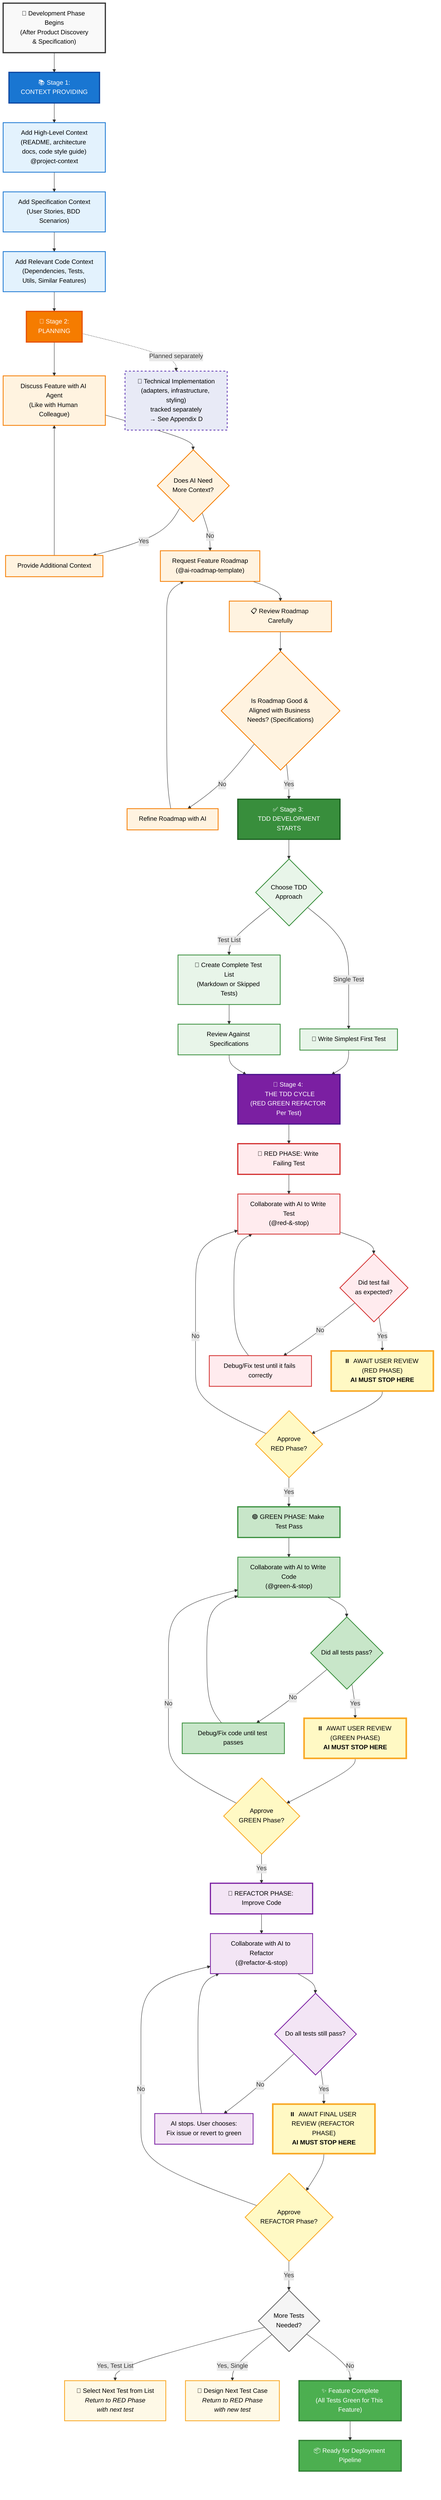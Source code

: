 graph TD
    Start["🚀 Development Phase Begins<br/>(After Product Discovery<br/>& Specification)"] 
    
    Start --> ContextPhase["📚 Stage 1: <br> CONTEXT PROVIDING"]
    
    ContextPhase --> C1["Add High-Level Context<br/>(README, architecture docs, code style guide)<br/>@project-context"]
    C1 --> C2["Add Specification Context<br/>(User Stories, BDD Scenarios)"]
    C2 --> C3["Add Relevant Code Context<br/>(Dependencies, Tests, Utils, Similar Features)"]
    
    C3 --> PlanningPhase["🎯 Stage 2: <br> PLANNING"]
    
    PlanningPhase --> P1["Discuss Feature with AI Agent<br/>(Like with Human Colleague)"]
    P1 --> P2{"Does AI Need<br/>More Context?"}
    P2 -->|Yes| P3["Provide Additional Context"]
    P2 -->|No| P4["Request Feature Roadmap<br/>(@ai-roadmap-template)"]
    P3 --> P1
    P4 --> P5["📋 Review Roadmap Carefully"]
    P5 --> P6{"Is Roadmap Good & Aligned with Business Needs? (Specifications)"}
    P6 -->|No| P7["Refine Roadmap with AI"]
    P7 --> P4
    P6 -->|Yes| TDDPhase
    
    TDDPhase["✅ Stage 3: <br> TDD DEVELOPMENT STARTS"]
    
    TDDPhase --> InitChoice{"Choose TDD<br/>Approach"}
    
    InitChoice -->|Test List| TL1["📝 Create Complete Test List<br/>(Markdown or Skipped Tests)"]
    InitChoice -->|Single Test| ST1["📝 Write Simplest First Test"]
    
    TL1 --> TL2["Review Against Specifications"]
    ST1 --> CycleStart
    TL2 --> CycleStart
    
    CycleStart["🔄 Stage 4: <br> THE TDD CYCLE<br/>(RED GREEN REFACTOR Per Test)"]
    
    %% RED PHASE
    CycleStart --> Red["🔴 RED PHASE: Write Failing Test"]
    Red --> R1["Collaborate with AI to Write Test<br/>(@red-&-stop)"]
    R1 --> R2{"Did test fail<br/>as expected?"}
    R2 -->|Yes| RedReview
    R2 -->|No| R3["Debug/Fix test until it fails correctly<br/>"]
    R3 --> R1
    
    RedReview["⏸️  AWAIT USER REVIEW (RED PHASE)<br/><b>AI MUST STOP HERE</b>"]
    RedReview --> RedApprove{"Approve<br/>RED Phase?"}
    RedApprove -->|No| R1
    RedApprove -->|Yes| Green
    
    %% GREEN PHASE
    Green["🟢 GREEN PHASE: Make Test Pass"]
    Green --> G1["Collaborate with AI to Write Code<br/>(@green-&-stop)"]
    G1 --> G2{"Did all tests pass?"}
    G2 -->|Yes| GreenReview
    G2 -->|No| G3["Debug/Fix code until test passes<br/>"]
    G3 --> G1
    
    GreenReview["⏸️  AWAIT USER REVIEW (GREEN PHASE)<br/><b>AI MUST STOP HERE</b>"]
    GreenReview --> GreenApprove{"Approve<br/>GREEN Phase?"}
    GreenApprove -->|No| G1
    GreenApprove -->|Yes| Refactor
    
    %% REFACTOR PHASE
    Refactor["🧼 REFACTOR PHASE: Improve Code"]
    Refactor --> RF1["Collaborate with AI to Refactor<br/>(@refactor-&-stop)"]
    RF1 --> RF2{"Do all tests still pass?"}
    RF2 -->|Yes| RefactorReview
    RF2 -->|No| RF3["AI stops. User chooses:<br/>Fix issue or revert to green<br/>"]
    RF3 --> RF1
    
    RefactorReview["⏸️  AWAIT FINAL USER REVIEW (REFACTOR PHASE)<br/><b>AI MUST STOP HERE</b>"]
    RefactorReview --> RefactorApprove{"Approve<br/>REFACTOR Phase?"}
    RefactorApprove -->|No| RF1
    RefactorApprove -->|Yes| NextTest
    
    %% ITERATION OR COMPLETION
    NextTest{"More Tests<br/>Needed?"}
    NextTest -->|Yes, Test List| PickNext["📌 Select Next Test from List<br/><i>Return to RED Phase<br/>with next test</i>"]
    NextTest -->|Yes, Single| CreateNext["📝 Design Next Test Case<br/><i>Return to RED Phase<br/>with new test</i>"]
    NextTest -->|No| Complete
    
    Complete["✨ Feature Complete<br/>(All Tests Green for This Feature)"] --> Deploy["📦 Ready for Deployment Pipeline"]
    
    %% TECHNICAL IMPLEMENTATION NOTE
    TechNote["📑 Technical Implementation<br/>(adapters, infrastructure, styling)<br/>tracked separately<br/>→ See Appendix D"]
    PlanningPhase -.->|"Planned separately"| TechNote
    
    %% STYLES - NO CHANGES
    style Start fill:#f9f9f9,stroke:#333,stroke-width:3px,color:#000
    style ContextPhase fill:#1976d2,stroke:#0d47a1,stroke-width:3px,color:#fff
    style C1 fill:#e3f2fd,stroke:#1976d2,stroke-width:2px,color:#000
    style C2 fill:#e3f2fd,stroke:#1976d2,stroke-width:2px,color:#000
    style C3 fill:#e3f2fd,stroke:#1976d2,stroke-width:2px,color:#000
    style PlanningPhase fill:#f57c00,stroke:#e65100,stroke-width:3px,color:#fff
    style P1 fill:#fff3e0,stroke:#f57c00,stroke-width:2px,color:#000
    style P2 fill:#fff3e0,stroke:#f57c00,stroke-width:2px,color:#000
    style P3 fill:#fff3e0,stroke:#f57c00,stroke-width:2px,color:#000
    style P4 fill:#fff3e0,stroke:#f57c00,stroke-width:2px,color:#000
    style P5 fill:#fff3e0,stroke:#f57c00,stroke-width:2px,color:#000
    style P6 fill:#fff3e0,stroke:#f57c00,stroke-width:2px,color:#000
    style P7 fill:#fff3e0,stroke:#f57c00,stroke-width:2px,color:#000
    style TDDPhase fill:#388e3c,stroke:#1b5e20,stroke-width:3px,color:#fff
    style InitChoice fill:#e8f5e9,stroke:#388e3c,stroke-width:2px,color:#000
    style TL1 fill:#e8f5e9,stroke:#388e3c,stroke-width:2px,color:#000
    style TL2 fill:#e8f5e9,stroke:#388e3c,stroke-width:2px,color:#000
    style ST1 fill:#e8f5e9,stroke:#388e3c,stroke-width:2px,color:#000
    style CycleStart fill:#7b1fa2,stroke:#4a148c,stroke-width:3px,color:#fff
    style Red fill:#ffebee,stroke:#d32f2f,stroke-width:3px,color:#000
    style R1 fill:#ffebee,stroke:#d32f2f,stroke-width:2px,color:#000
    style R2 fill:#ffebee,stroke:#d32f2f,stroke-width:2px,color:#000
    style R3 fill:#ffebee,stroke:#d32f2f,stroke-width:2px,color:#000
    style RedReview fill:#fff9c4,stroke:#f9a825,stroke-width:4px,color:#000
    style RedApprove fill:#fff9c4,stroke:#f9a825,stroke-width:2px,color:#000
    style Green fill:#c8e6c9,stroke:#388e3c,stroke-width:3px,color:#000
    style G1 fill:#c8e6c9,stroke:#388e3c,stroke-width:2px,color:#000
    style G2 fill:#c8e6c9,stroke:#388e3c,stroke-width:2px,color:#000
    style G3 fill:#c8e6c9,stroke:#388e3c,stroke-width:2px,color:#000
    style GreenReview fill:#fff9c4,stroke:#f9a825,stroke-width:4px,color:#000
    style GreenApprove fill:#fff9c4,stroke:#f9a825,stroke-width:2px,color:#000
    style Refactor fill:#f3e5f5,stroke:#7b1fa2,stroke-width:3px,color:#000
    style RF1 fill:#f3e5f5,stroke:#7b1fa2,stroke-width:2px,color:#000
    style RF2 fill:#f3e5f5,stroke:#7b1fa2,stroke-width:2px,color:#000
    style RF3 fill:#f3e5f5,stroke:#7b1fa2,stroke-width:2px,color:#000
    style RefactorReview fill:#fff9c4,stroke:#f9a825,stroke-width:4px,color:#000
    style RefactorApprove fill:#fff9c4,stroke:#f9a825,stroke-width:2px,color:#000
    style NextTest fill:#f5f5f5,stroke:#666,stroke-width:2px,color:#000
    style PickNext fill:#fef9e7,stroke:#f9a825,stroke-width:2px,color:#000
    style CreateNext fill:#fef9e7,stroke:#f9a825,stroke-width:2px,color:#000
    style Complete fill:#4caf50,stroke:#2e7d32,stroke-width:3px,color:#fff
    style Deploy fill:#4caf50,stroke:#2e7d32,stroke-width:3px,color:#fff
    style TechNote fill:#e8eaf6,stroke:#5e35b1,stroke-width:2px,stroke-dasharray: 5 5,color:#000
